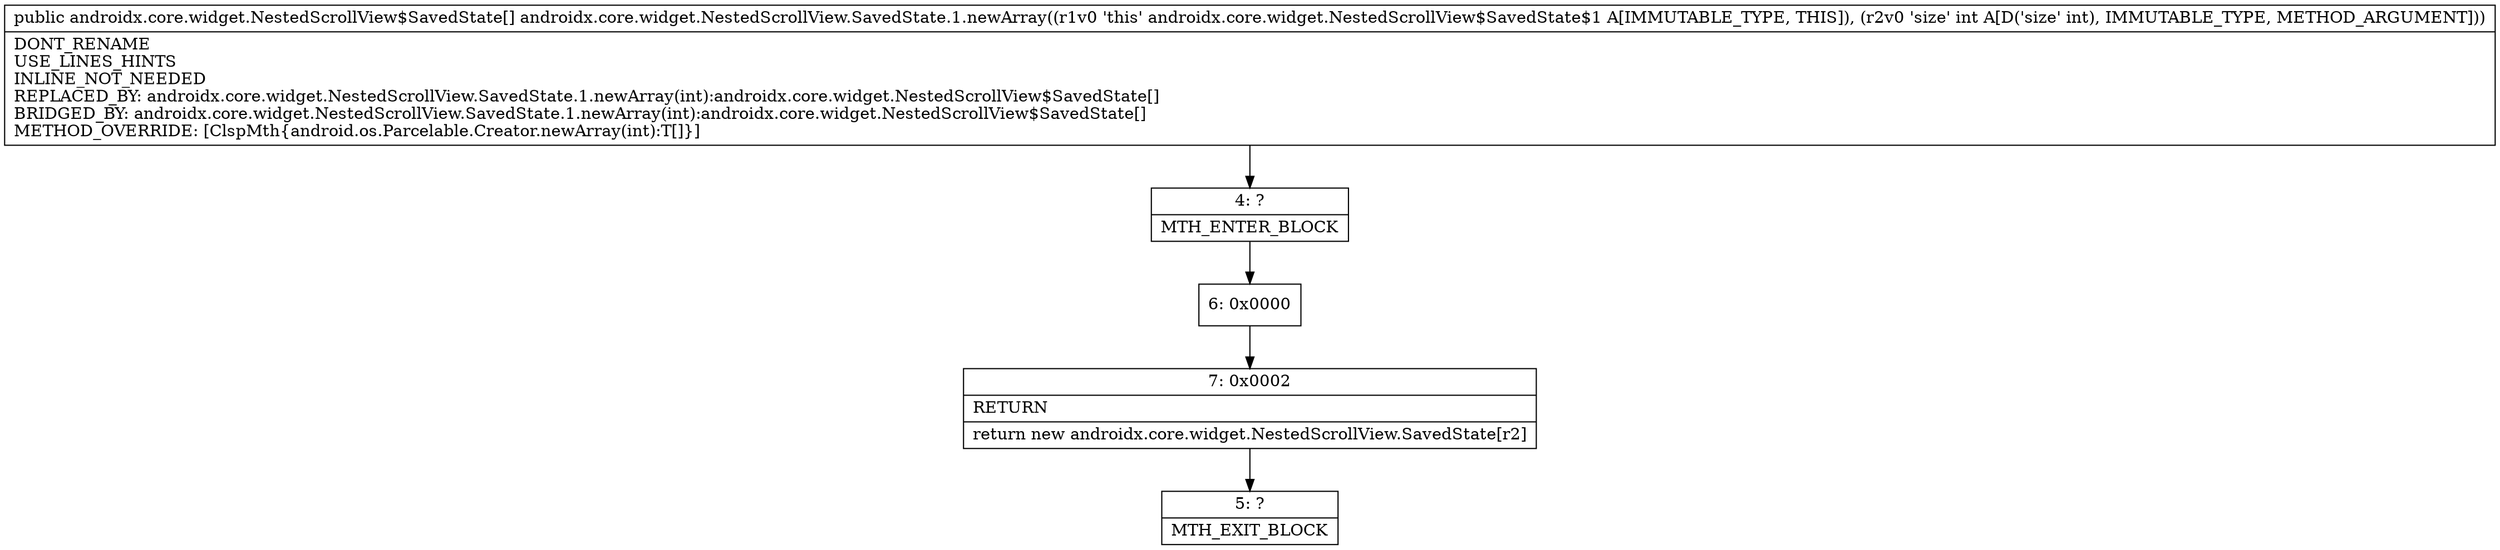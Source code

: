 digraph "CFG forandroidx.core.widget.NestedScrollView.SavedState.1.newArray(I)[Landroidx\/core\/widget\/NestedScrollView$SavedState;" {
Node_4 [shape=record,label="{4\:\ ?|MTH_ENTER_BLOCK\l}"];
Node_6 [shape=record,label="{6\:\ 0x0000}"];
Node_7 [shape=record,label="{7\:\ 0x0002|RETURN\l|return new androidx.core.widget.NestedScrollView.SavedState[r2]\l}"];
Node_5 [shape=record,label="{5\:\ ?|MTH_EXIT_BLOCK\l}"];
MethodNode[shape=record,label="{public androidx.core.widget.NestedScrollView$SavedState[] androidx.core.widget.NestedScrollView.SavedState.1.newArray((r1v0 'this' androidx.core.widget.NestedScrollView$SavedState$1 A[IMMUTABLE_TYPE, THIS]), (r2v0 'size' int A[D('size' int), IMMUTABLE_TYPE, METHOD_ARGUMENT]))  | DONT_RENAME\lUSE_LINES_HINTS\lINLINE_NOT_NEEDED\lREPLACED_BY: androidx.core.widget.NestedScrollView.SavedState.1.newArray(int):androidx.core.widget.NestedScrollView$SavedState[]\lBRIDGED_BY: androidx.core.widget.NestedScrollView.SavedState.1.newArray(int):androidx.core.widget.NestedScrollView$SavedState[]\lMETHOD_OVERRIDE: [ClspMth\{android.os.Parcelable.Creator.newArray(int):T[]\}]\l}"];
MethodNode -> Node_4;Node_4 -> Node_6;
Node_6 -> Node_7;
Node_7 -> Node_5;
}

